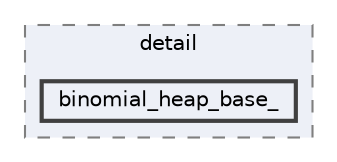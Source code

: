 digraph "C:/Users/HP/Documents/GitHub/Minero-Game/Old/Classes/lib/include/c++/ext/pb_ds/detail/binomial_heap_base_"
{
 // LATEX_PDF_SIZE
  bgcolor="transparent";
  edge [fontname=Helvetica,fontsize=10,labelfontname=Helvetica,labelfontsize=10];
  node [fontname=Helvetica,fontsize=10,shape=box,height=0.2,width=0.4];
  compound=true
  subgraph clusterdir_59b23f8018cacd3d00f06062d93d9b12 {
    graph [ bgcolor="#edf0f7", pencolor="grey50", label="detail", fontname=Helvetica,fontsize=10 style="filled,dashed", URL="dir_59b23f8018cacd3d00f06062d93d9b12.html",tooltip=""]
  dir_96b6773bbb727587da69ddf4759199f0 [label="binomial_heap_base_", fillcolor="#edf0f7", color="grey25", style="filled,bold", URL="dir_96b6773bbb727587da69ddf4759199f0.html",tooltip=""];
  }
}
